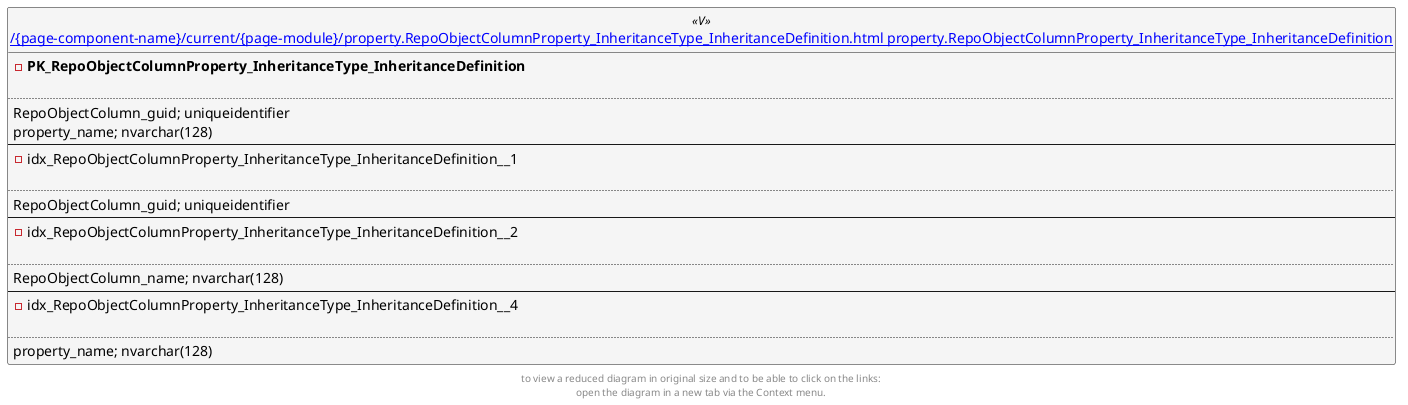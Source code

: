 @startuml
left to right direction
'top to bottom direction
hide circle
'avoide "." issues:
set namespaceSeparator none


skinparam class {
  BackgroundColor White
  BackgroundColor<<FN>> Yellow
  BackgroundColor<<FS>> Yellow
  BackgroundColor<<FT>> LightGray
  BackgroundColor<<IF>> Yellow
  BackgroundColor<<IS>> Yellow
  BackgroundColor<<P>> Aqua
  BackgroundColor<<PC>> Aqua
  BackgroundColor<<SN>> Yellow
  BackgroundColor<<SO>> SlateBlue
  BackgroundColor<<TF>> LightGray
  BackgroundColor<<TR>> Tomato
  BackgroundColor<<U>> White
  BackgroundColor<<V>> WhiteSmoke
  BackgroundColor<<X>> Aqua
}


entity "[[{site-url}/{page-component-name}/current/{page-module}/property.RepoObjectColumnProperty_InheritanceType_InheritanceDefinition.html property.RepoObjectColumnProperty_InheritanceType_InheritanceDefinition]]" as property.RepoObjectColumnProperty_InheritanceType_InheritanceDefinition << V >> {
- **PK_RepoObjectColumnProperty_InheritanceType_InheritanceDefinition**

..
RepoObjectColumn_guid; uniqueidentifier
property_name; nvarchar(128)
--
- idx_RepoObjectColumnProperty_InheritanceType_InheritanceDefinition__1

..
RepoObjectColumn_guid; uniqueidentifier
--
- idx_RepoObjectColumnProperty_InheritanceType_InheritanceDefinition__2

..
RepoObjectColumn_name; nvarchar(128)
--
- idx_RepoObjectColumnProperty_InheritanceType_InheritanceDefinition__4

..
property_name; nvarchar(128)
}


footer
to view a reduced diagram in original size and to be able to click on the links:
open the diagram in a new tab via the Context menu.
end footer

@enduml

